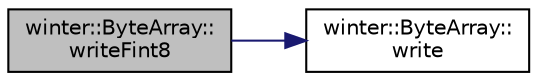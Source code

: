 digraph "winter::ByteArray::writeFint8"
{
 // LATEX_PDF_SIZE
  edge [fontname="Helvetica",fontsize="10",labelfontname="Helvetica",labelfontsize="10"];
  node [fontname="Helvetica",fontsize="10",shape=record];
  rankdir="LR";
  Node1 [label="winter::ByteArray::\lwriteFint8",height=0.2,width=0.4,color="black", fillcolor="grey75", style="filled", fontcolor="black",tooltip="写入固定长度int8_t类型的数据"];
  Node1 -> Node2 [color="midnightblue",fontsize="10",style="solid",fontname="Helvetica"];
  Node2 [label="winter::ByteArray::\lwrite",height=0.2,width=0.4,color="black", fillcolor="white", style="filled",URL="$classwinter_1_1ByteArray.html#a987e221506a9f6368785f940abea9540",tooltip="写入size长度的数据"];
}
